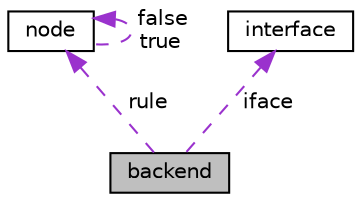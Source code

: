 digraph "backend"
{
  edge [fontname="Helvetica",fontsize="10",labelfontname="Helvetica",labelfontsize="10"];
  node [fontname="Helvetica",fontsize="10",shape=record];
  Node1 [label="backend",height=0.2,width=0.4,color="black", fillcolor="grey75", style="filled" fontcolor="black"];
  Node2 -> Node1 [dir="back",color="darkorchid3",fontsize="10",style="dashed",label=" rule" ,fontname="Helvetica"];
  Node2 [label="node",height=0.2,width=0.4,color="black", fillcolor="white", style="filled",URL="$structnode.html"];
  Node2 -> Node2 [dir="back",color="darkorchid3",fontsize="10",style="dashed",label=" false\ntrue" ,fontname="Helvetica"];
  Node3 -> Node1 [dir="back",color="darkorchid3",fontsize="10",style="dashed",label=" iface" ,fontname="Helvetica"];
  Node3 [label="interface",height=0.2,width=0.4,color="black", fillcolor="white", style="filled",URL="$structinterface.html",tooltip="Structure to hold network interface information."];
}
